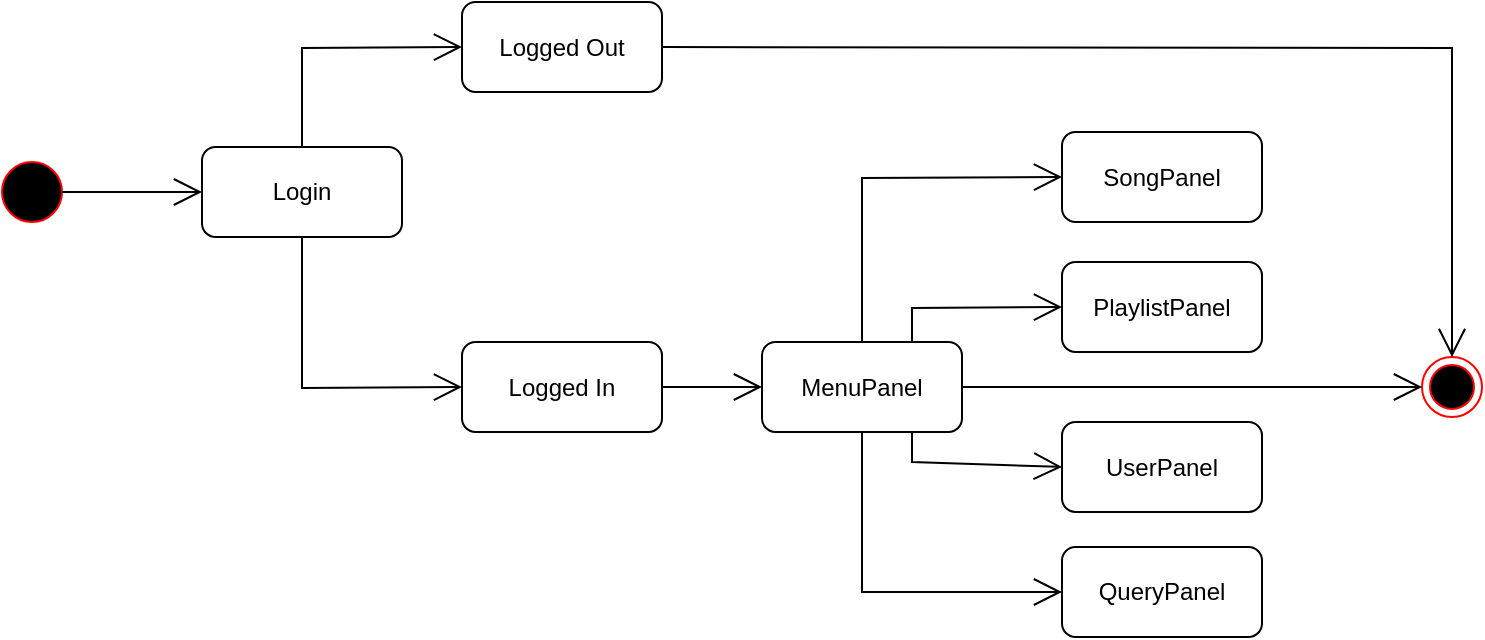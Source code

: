 <mxfile version="21.2.8" type="device">
  <diagram name="Pagina-1" id="cRLQu5AnUjknGKx3u6Ge">
    <mxGraphModel dx="1276" dy="606" grid="1" gridSize="10" guides="1" tooltips="1" connect="1" arrows="1" fold="1" page="1" pageScale="1" pageWidth="827" pageHeight="1169" math="0" shadow="0">
      <root>
        <mxCell id="0" />
        <mxCell id="1" parent="0" />
        <mxCell id="eE56fRcTvq2fknQPrmKP-1" value="Login" style="rounded=1;whiteSpace=wrap;html=1;" vertex="1" parent="1">
          <mxGeometry x="140" y="122.5" width="100" height="45" as="geometry" />
        </mxCell>
        <mxCell id="eE56fRcTvq2fknQPrmKP-2" value="" style="ellipse;html=1;fillColor=#000000;strokeColor=#ff0000;" vertex="1" parent="1">
          <mxGeometry x="40" y="130" width="30" height="30" as="geometry" />
        </mxCell>
        <mxCell id="eE56fRcTvq2fknQPrmKP-3" value="" style="ellipse;html=1;shape=endState;fillColor=#000000;strokeColor=#ff0000;" vertex="1" parent="1">
          <mxGeometry x="750" y="227.5" width="30" height="30" as="geometry" />
        </mxCell>
        <mxCell id="eE56fRcTvq2fknQPrmKP-4" value="Logged In" style="rounded=1;whiteSpace=wrap;html=1;" vertex="1" parent="1">
          <mxGeometry x="270" y="220" width="100" height="45" as="geometry" />
        </mxCell>
        <mxCell id="eE56fRcTvq2fknQPrmKP-5" value="Logged Out" style="rounded=1;whiteSpace=wrap;html=1;" vertex="1" parent="1">
          <mxGeometry x="270" y="50" width="100" height="45" as="geometry" />
        </mxCell>
        <mxCell id="eE56fRcTvq2fknQPrmKP-6" value="MenuPanel" style="rounded=1;whiteSpace=wrap;html=1;" vertex="1" parent="1">
          <mxGeometry x="420" y="220" width="100" height="45" as="geometry" />
        </mxCell>
        <mxCell id="eE56fRcTvq2fknQPrmKP-7" value="SongPanel" style="rounded=1;whiteSpace=wrap;html=1;" vertex="1" parent="1">
          <mxGeometry x="570" y="115" width="100" height="45" as="geometry" />
        </mxCell>
        <mxCell id="eE56fRcTvq2fknQPrmKP-8" value="PlaylistPanel" style="rounded=1;whiteSpace=wrap;html=1;" vertex="1" parent="1">
          <mxGeometry x="570" y="180" width="100" height="45" as="geometry" />
        </mxCell>
        <mxCell id="eE56fRcTvq2fknQPrmKP-9" value="UserPanel" style="rounded=1;whiteSpace=wrap;html=1;" vertex="1" parent="1">
          <mxGeometry x="570" y="260" width="100" height="45" as="geometry" />
        </mxCell>
        <mxCell id="eE56fRcTvq2fknQPrmKP-10" value="QueryPanel" style="rounded=1;whiteSpace=wrap;html=1;" vertex="1" parent="1">
          <mxGeometry x="570" y="322.5" width="100" height="45" as="geometry" />
        </mxCell>
        <mxCell id="eE56fRcTvq2fknQPrmKP-11" value="" style="endArrow=open;endFill=1;endSize=12;html=1;rounded=0;exitX=0.5;exitY=0;exitDx=0;exitDy=0;entryX=0;entryY=0.5;entryDx=0;entryDy=0;" edge="1" parent="1" source="eE56fRcTvq2fknQPrmKP-1" target="eE56fRcTvq2fknQPrmKP-5">
          <mxGeometry width="160" relative="1" as="geometry">
            <mxPoint x="340" y="260" as="sourcePoint" />
            <mxPoint x="500" y="260" as="targetPoint" />
            <Array as="points">
              <mxPoint x="190" y="73" />
            </Array>
          </mxGeometry>
        </mxCell>
        <mxCell id="eE56fRcTvq2fknQPrmKP-12" value="" style="endArrow=open;endFill=1;endSize=12;html=1;rounded=0;exitX=0.5;exitY=1;exitDx=0;exitDy=0;entryX=0;entryY=0.5;entryDx=0;entryDy=0;" edge="1" parent="1" source="eE56fRcTvq2fknQPrmKP-1" target="eE56fRcTvq2fknQPrmKP-4">
          <mxGeometry width="160" relative="1" as="geometry">
            <mxPoint x="200" y="133" as="sourcePoint" />
            <mxPoint x="280" y="83" as="targetPoint" />
            <Array as="points">
              <mxPoint x="190" y="243" />
            </Array>
          </mxGeometry>
        </mxCell>
        <mxCell id="eE56fRcTvq2fknQPrmKP-13" value="" style="endArrow=open;endFill=1;endSize=12;html=1;rounded=0;exitX=1;exitY=0.5;exitDx=0;exitDy=0;entryX=0;entryY=0.5;entryDx=0;entryDy=0;" edge="1" parent="1" source="eE56fRcTvq2fknQPrmKP-4" target="eE56fRcTvq2fknQPrmKP-6">
          <mxGeometry width="160" relative="1" as="geometry">
            <mxPoint x="200" y="178" as="sourcePoint" />
            <mxPoint x="280" y="253" as="targetPoint" />
            <Array as="points" />
          </mxGeometry>
        </mxCell>
        <mxCell id="eE56fRcTvq2fknQPrmKP-14" value="" style="endArrow=open;endFill=1;endSize=12;html=1;rounded=0;exitX=1;exitY=0.5;exitDx=0;exitDy=0;entryX=0;entryY=0.5;entryDx=0;entryDy=0;" edge="1" parent="1" source="eE56fRcTvq2fknQPrmKP-2" target="eE56fRcTvq2fknQPrmKP-1">
          <mxGeometry width="160" relative="1" as="geometry">
            <mxPoint x="70" y="180" as="sourcePoint" />
            <mxPoint x="120" y="180" as="targetPoint" />
            <Array as="points" />
          </mxGeometry>
        </mxCell>
        <mxCell id="eE56fRcTvq2fknQPrmKP-15" value="" style="endArrow=open;endFill=1;endSize=12;html=1;rounded=0;entryX=0;entryY=0.5;entryDx=0;entryDy=0;exitX=0.5;exitY=0;exitDx=0;exitDy=0;" edge="1" parent="1" source="eE56fRcTvq2fknQPrmKP-6" target="eE56fRcTvq2fknQPrmKP-7">
          <mxGeometry width="160" relative="1" as="geometry">
            <mxPoint x="380" y="83" as="sourcePoint" />
            <mxPoint x="465" y="83" as="targetPoint" />
            <Array as="points">
              <mxPoint x="470" y="138" />
            </Array>
          </mxGeometry>
        </mxCell>
        <mxCell id="eE56fRcTvq2fknQPrmKP-16" value="" style="endArrow=open;endFill=1;endSize=12;html=1;rounded=0;entryX=0;entryY=0.5;entryDx=0;entryDy=0;exitX=0.5;exitY=1;exitDx=0;exitDy=0;" edge="1" parent="1" source="eE56fRcTvq2fknQPrmKP-6" target="eE56fRcTvq2fknQPrmKP-10">
          <mxGeometry width="160" relative="1" as="geometry">
            <mxPoint x="480" y="230" as="sourcePoint" />
            <mxPoint x="580" y="148" as="targetPoint" />
            <Array as="points">
              <mxPoint x="470" y="345" />
            </Array>
          </mxGeometry>
        </mxCell>
        <mxCell id="eE56fRcTvq2fknQPrmKP-17" value="" style="endArrow=open;endFill=1;endSize=12;html=1;rounded=0;entryX=0;entryY=0.5;entryDx=0;entryDy=0;exitX=0.75;exitY=0;exitDx=0;exitDy=0;" edge="1" parent="1" source="eE56fRcTvq2fknQPrmKP-6" target="eE56fRcTvq2fknQPrmKP-8">
          <mxGeometry width="160" relative="1" as="geometry">
            <mxPoint x="480" y="230" as="sourcePoint" />
            <mxPoint x="580" y="148" as="targetPoint" />
            <Array as="points">
              <mxPoint x="495" y="203" />
            </Array>
          </mxGeometry>
        </mxCell>
        <mxCell id="eE56fRcTvq2fknQPrmKP-18" value="" style="endArrow=open;endFill=1;endSize=12;html=1;rounded=0;entryX=0;entryY=0.5;entryDx=0;entryDy=0;exitX=0.75;exitY=1;exitDx=0;exitDy=0;" edge="1" parent="1" source="eE56fRcTvq2fknQPrmKP-6" target="eE56fRcTvq2fknQPrmKP-9">
          <mxGeometry width="160" relative="1" as="geometry">
            <mxPoint x="505" y="230" as="sourcePoint" />
            <mxPoint x="580" y="213" as="targetPoint" />
            <Array as="points">
              <mxPoint x="495" y="280" />
            </Array>
          </mxGeometry>
        </mxCell>
        <mxCell id="eE56fRcTvq2fknQPrmKP-19" value="" style="endArrow=open;endFill=1;endSize=12;html=1;rounded=0;exitX=1;exitY=0.5;exitDx=0;exitDy=0;entryX=0;entryY=0.5;entryDx=0;entryDy=0;" edge="1" parent="1" source="eE56fRcTvq2fknQPrmKP-6" target="eE56fRcTvq2fknQPrmKP-3">
          <mxGeometry width="160" relative="1" as="geometry">
            <mxPoint x="380" y="253" as="sourcePoint" />
            <mxPoint x="430" y="253" as="targetPoint" />
            <Array as="points" />
          </mxGeometry>
        </mxCell>
        <mxCell id="eE56fRcTvq2fknQPrmKP-20" value="" style="endArrow=open;endFill=1;endSize=12;html=1;rounded=0;exitX=1;exitY=0.5;exitDx=0;exitDy=0;entryX=0.5;entryY=0;entryDx=0;entryDy=0;" edge="1" parent="1" source="eE56fRcTvq2fknQPrmKP-5" target="eE56fRcTvq2fknQPrmKP-3">
          <mxGeometry width="160" relative="1" as="geometry">
            <mxPoint x="530" y="253" as="sourcePoint" />
            <mxPoint x="760" y="253" as="targetPoint" />
            <Array as="points">
              <mxPoint x="765" y="73" />
            </Array>
          </mxGeometry>
        </mxCell>
      </root>
    </mxGraphModel>
  </diagram>
</mxfile>
